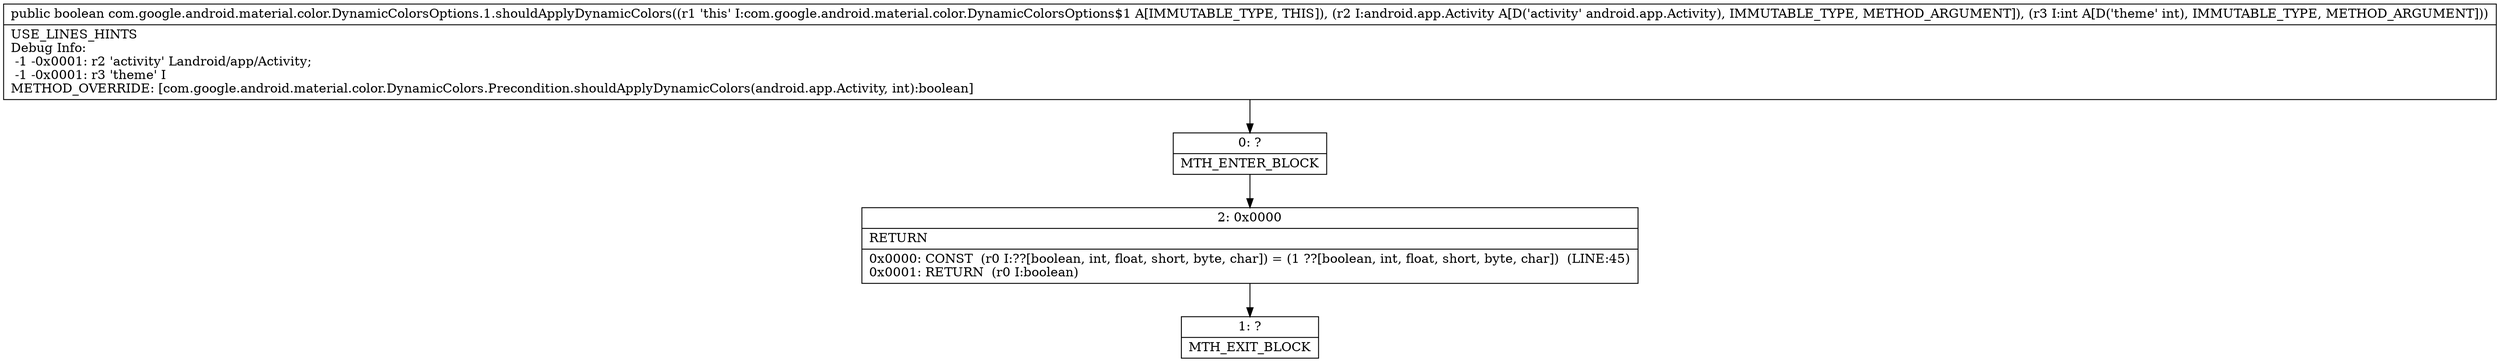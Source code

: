 digraph "CFG forcom.google.android.material.color.DynamicColorsOptions.1.shouldApplyDynamicColors(Landroid\/app\/Activity;I)Z" {
Node_0 [shape=record,label="{0\:\ ?|MTH_ENTER_BLOCK\l}"];
Node_2 [shape=record,label="{2\:\ 0x0000|RETURN\l|0x0000: CONST  (r0 I:??[boolean, int, float, short, byte, char]) = (1 ??[boolean, int, float, short, byte, char])  (LINE:45)\l0x0001: RETURN  (r0 I:boolean) \l}"];
Node_1 [shape=record,label="{1\:\ ?|MTH_EXIT_BLOCK\l}"];
MethodNode[shape=record,label="{public boolean com.google.android.material.color.DynamicColorsOptions.1.shouldApplyDynamicColors((r1 'this' I:com.google.android.material.color.DynamicColorsOptions$1 A[IMMUTABLE_TYPE, THIS]), (r2 I:android.app.Activity A[D('activity' android.app.Activity), IMMUTABLE_TYPE, METHOD_ARGUMENT]), (r3 I:int A[D('theme' int), IMMUTABLE_TYPE, METHOD_ARGUMENT]))  | USE_LINES_HINTS\lDebug Info:\l  \-1 \-0x0001: r2 'activity' Landroid\/app\/Activity;\l  \-1 \-0x0001: r3 'theme' I\lMETHOD_OVERRIDE: [com.google.android.material.color.DynamicColors.Precondition.shouldApplyDynamicColors(android.app.Activity, int):boolean]\l}"];
MethodNode -> Node_0;Node_0 -> Node_2;
Node_2 -> Node_1;
}

